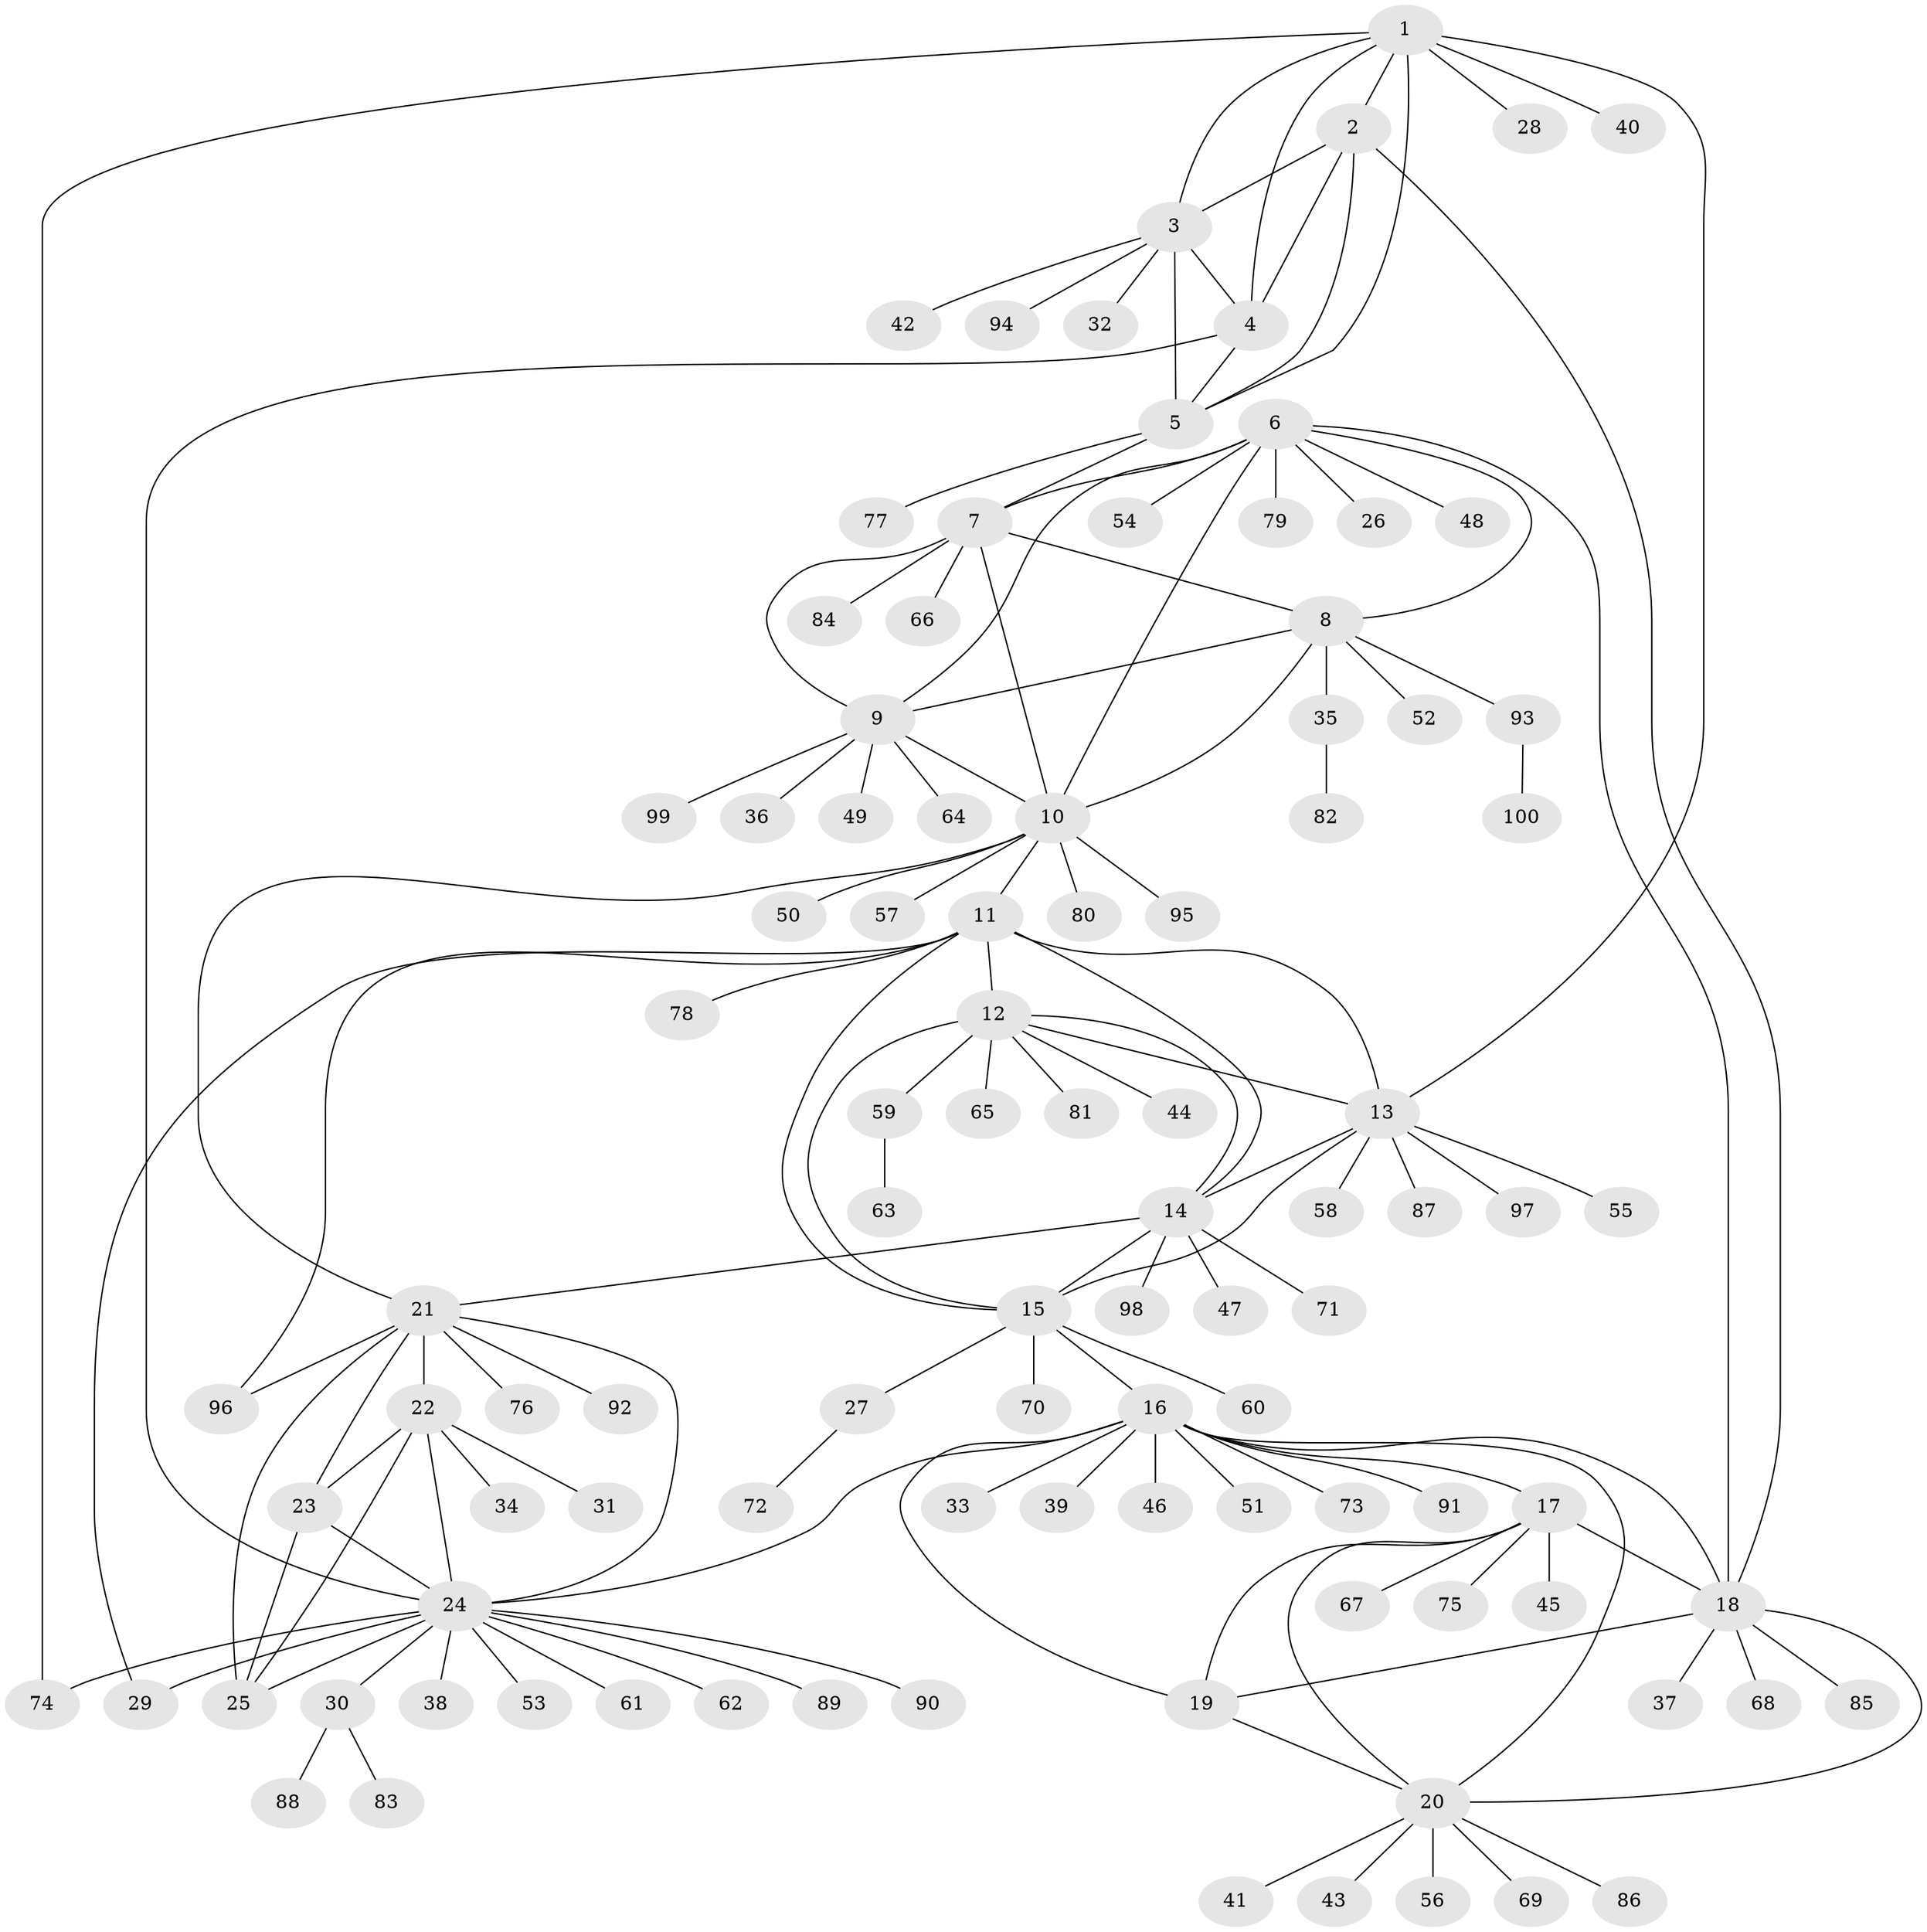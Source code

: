 // coarse degree distribution, {6: 0.038461538461538464, 4: 0.05128205128205128, 7: 0.07692307692307693, 8: 0.02564102564102564, 9: 0.02564102564102564, 11: 0.01282051282051282, 10: 0.01282051282051282, 5: 0.02564102564102564, 15: 0.01282051282051282, 1: 0.6923076923076923, 2: 0.02564102564102564}
// Generated by graph-tools (version 1.1) at 2025/42/03/06/25 10:42:08]
// undirected, 100 vertices, 138 edges
graph export_dot {
graph [start="1"]
  node [color=gray90,style=filled];
  1;
  2;
  3;
  4;
  5;
  6;
  7;
  8;
  9;
  10;
  11;
  12;
  13;
  14;
  15;
  16;
  17;
  18;
  19;
  20;
  21;
  22;
  23;
  24;
  25;
  26;
  27;
  28;
  29;
  30;
  31;
  32;
  33;
  34;
  35;
  36;
  37;
  38;
  39;
  40;
  41;
  42;
  43;
  44;
  45;
  46;
  47;
  48;
  49;
  50;
  51;
  52;
  53;
  54;
  55;
  56;
  57;
  58;
  59;
  60;
  61;
  62;
  63;
  64;
  65;
  66;
  67;
  68;
  69;
  70;
  71;
  72;
  73;
  74;
  75;
  76;
  77;
  78;
  79;
  80;
  81;
  82;
  83;
  84;
  85;
  86;
  87;
  88;
  89;
  90;
  91;
  92;
  93;
  94;
  95;
  96;
  97;
  98;
  99;
  100;
  1 -- 2;
  1 -- 3;
  1 -- 4;
  1 -- 5;
  1 -- 13;
  1 -- 28;
  1 -- 40;
  1 -- 74;
  2 -- 3;
  2 -- 4;
  2 -- 5;
  2 -- 18;
  3 -- 4;
  3 -- 5;
  3 -- 32;
  3 -- 42;
  3 -- 94;
  4 -- 5;
  4 -- 24;
  5 -- 7;
  5 -- 77;
  6 -- 7;
  6 -- 8;
  6 -- 9;
  6 -- 10;
  6 -- 18;
  6 -- 26;
  6 -- 48;
  6 -- 54;
  6 -- 79;
  7 -- 8;
  7 -- 9;
  7 -- 10;
  7 -- 66;
  7 -- 84;
  8 -- 9;
  8 -- 10;
  8 -- 35;
  8 -- 52;
  8 -- 93;
  9 -- 10;
  9 -- 36;
  9 -- 49;
  9 -- 64;
  9 -- 99;
  10 -- 11;
  10 -- 21;
  10 -- 50;
  10 -- 57;
  10 -- 80;
  10 -- 95;
  11 -- 12;
  11 -- 13;
  11 -- 14;
  11 -- 15;
  11 -- 29;
  11 -- 78;
  11 -- 96;
  12 -- 13;
  12 -- 14;
  12 -- 15;
  12 -- 44;
  12 -- 59;
  12 -- 65;
  12 -- 81;
  13 -- 14;
  13 -- 15;
  13 -- 55;
  13 -- 58;
  13 -- 87;
  13 -- 97;
  14 -- 15;
  14 -- 21;
  14 -- 47;
  14 -- 71;
  14 -- 98;
  15 -- 16;
  15 -- 27;
  15 -- 60;
  15 -- 70;
  16 -- 17;
  16 -- 18;
  16 -- 19;
  16 -- 20;
  16 -- 24;
  16 -- 33;
  16 -- 39;
  16 -- 46;
  16 -- 51;
  16 -- 73;
  16 -- 91;
  17 -- 18;
  17 -- 19;
  17 -- 20;
  17 -- 45;
  17 -- 67;
  17 -- 75;
  18 -- 19;
  18 -- 20;
  18 -- 37;
  18 -- 68;
  18 -- 85;
  19 -- 20;
  20 -- 41;
  20 -- 43;
  20 -- 56;
  20 -- 69;
  20 -- 86;
  21 -- 22;
  21 -- 23;
  21 -- 24;
  21 -- 25;
  21 -- 76;
  21 -- 92;
  21 -- 96;
  22 -- 23;
  22 -- 24;
  22 -- 25;
  22 -- 31;
  22 -- 34;
  23 -- 24;
  23 -- 25;
  24 -- 25;
  24 -- 29;
  24 -- 30;
  24 -- 38;
  24 -- 53;
  24 -- 61;
  24 -- 62;
  24 -- 74;
  24 -- 89;
  24 -- 90;
  27 -- 72;
  30 -- 83;
  30 -- 88;
  35 -- 82;
  59 -- 63;
  93 -- 100;
}
